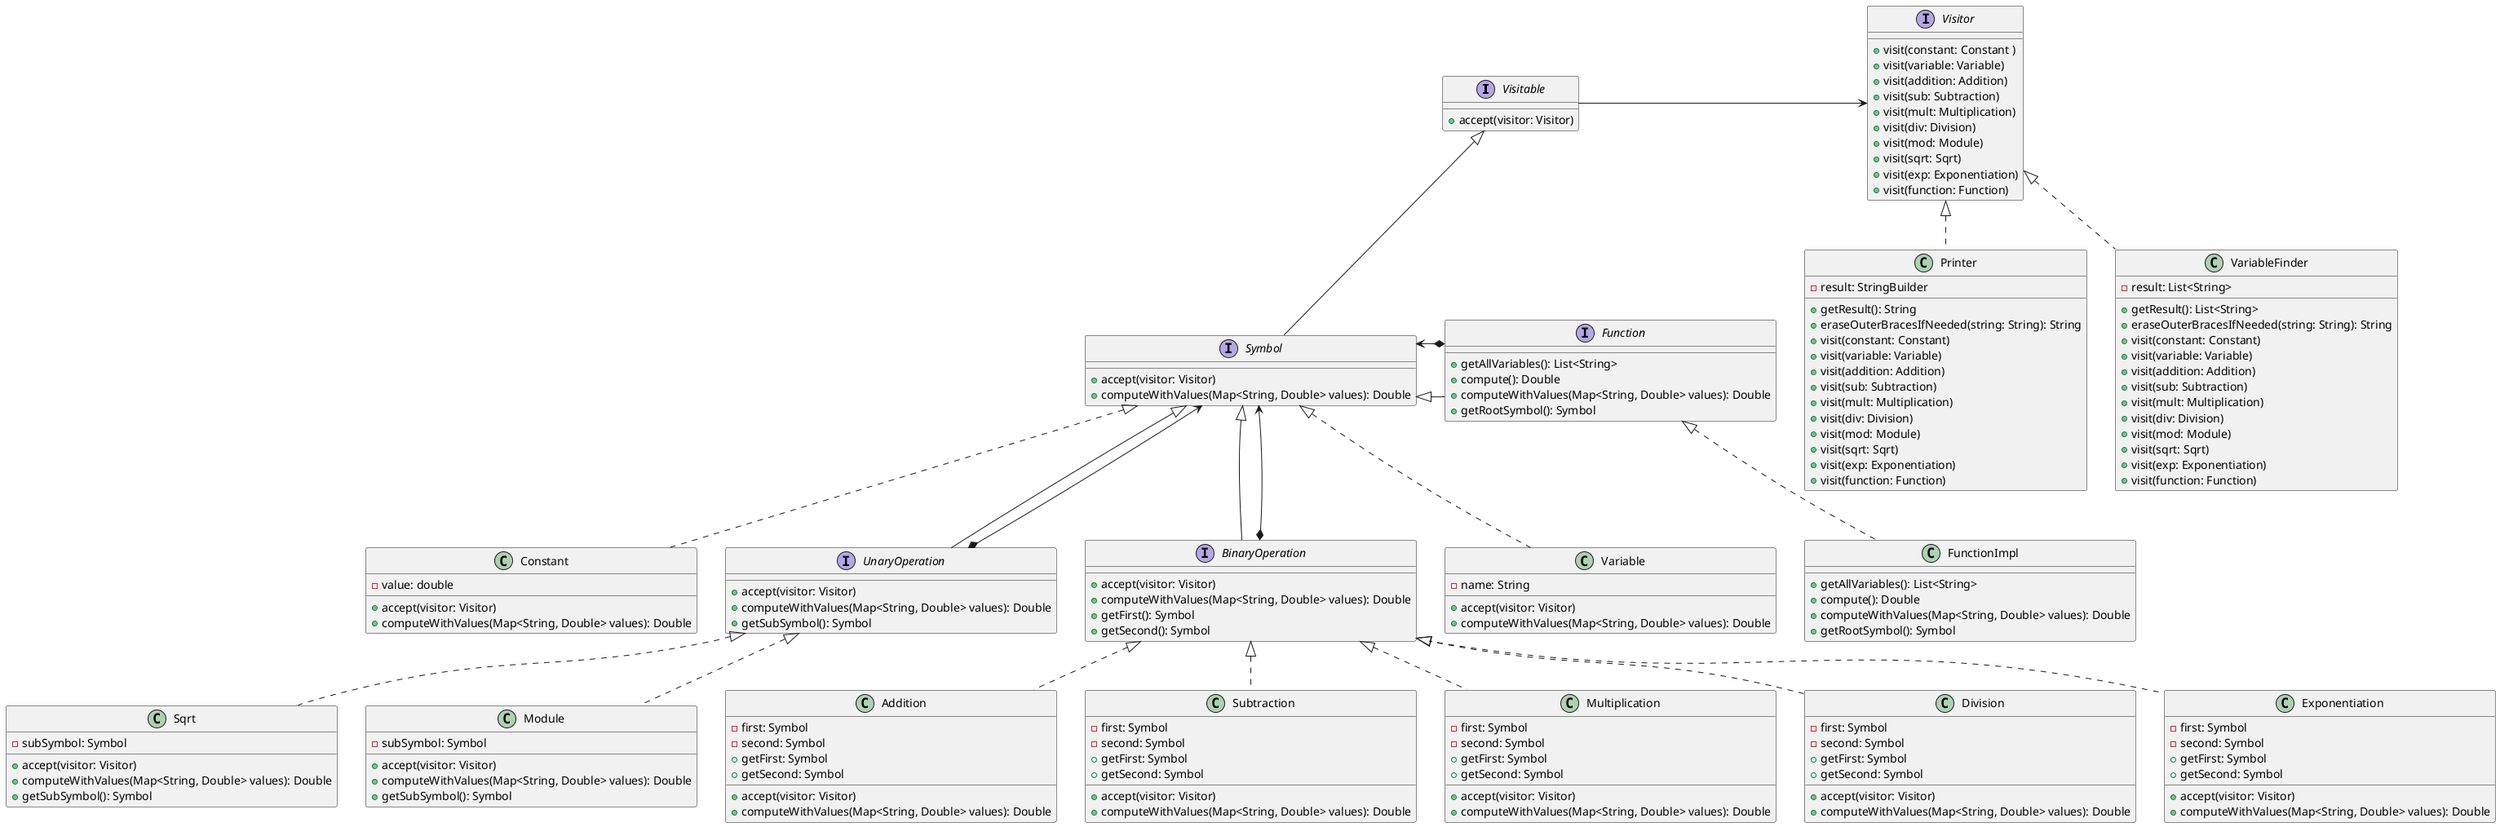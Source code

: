 @startuml
'https://plantuml.com/class-diagram

interface Visitable {
    + accept(visitor: Visitor)
}

interface Visitor {
    + visit(constant: Constant )
    + visit(variable: Variable)
    + visit(addition: Addition)
    + visit(sub: Subtraction)
    + visit(mult: Multiplication)
    + visit(div: Division)
    + visit(mod: Module)
    + visit(sqrt: Sqrt)
    + visit(exp: Exponentiation)
    + visit(function: Function)
}

interface Symbol extends Visitable {
    + accept(visitor: Visitor)
    + computeWithValues(Map<String, Double> values): Double
}

class Constant implements Symbol {
    - value: double
    + accept(visitor: Visitor)
    + computeWithValues(Map<String, Double> values): Double
}

interface UnaryOperation extends Symbol {
    + accept(visitor: Visitor)
    + computeWithValues(Map<String, Double> values): Double
    + getSubSymbol(): Symbol
}

class Sqrt implements UnaryOperation {
    - subSymbol: Symbol
    + accept(visitor: Visitor)
    + computeWithValues(Map<String, Double> values): Double
    + getSubSymbol(): Symbol
}

class Module implements UnaryOperation {
    - subSymbol: Symbol
    + accept(visitor: Visitor)
    + computeWithValues(Map<String, Double> values): Double
    + getSubSymbol(): Symbol
}

interface BinaryOperation extends Symbol {
    + accept(visitor: Visitor)
    + computeWithValues(Map<String, Double> values): Double
    + getFirst(): Symbol
    + getSecond(): Symbol
}

class Addition implements BinaryOperation {
    - first: Symbol
    - second: Symbol
    + getFirst: Symbol
    + getSecond: Symbol
    + accept(visitor: Visitor)
    + computeWithValues(Map<String, Double> values): Double
}

class Subtraction implements BinaryOperation {
    - first: Symbol
    - second: Symbol
    + getFirst: Symbol
    + getSecond: Symbol
    + accept(visitor: Visitor)
    + computeWithValues(Map<String, Double> values): Double
}

class Multiplication implements BinaryOperation {
    - first: Symbol
    - second: Symbol
    + getFirst: Symbol
    + getSecond: Symbol
    + accept(visitor: Visitor)
    + computeWithValues(Map<String, Double> values): Double
}

class Division implements BinaryOperation {
    - first: Symbol
    - second: Symbol
    + getFirst: Symbol
    + getSecond: Symbol
    + accept(visitor: Visitor)
    + computeWithValues(Map<String, Double> values): Double
}

class Exponentiation implements BinaryOperation {
    - first: Symbol
    - second: Symbol
    + getFirst: Symbol
    + getSecond: Symbol
    + accept(visitor: Visitor)
    + computeWithValues(Map<String, Double> values): Double
}

class Variable implements Symbol {
    - name: String
    + accept(visitor: Visitor)
    + computeWithValues(Map<String, Double> values): Double
}

interface Function extends Symbol {
    + getAllVariables(): List<String>
    + compute(): Double
    + computeWithValues(Map<String, Double> values): Double
    + getRootSymbol(): Symbol
}

class FunctionImpl implements Function {
    + getAllVariables(): List<String>
    + compute(): Double
    + computeWithValues(Map<String, Double> values): Double
    + getRootSymbol(): Symbol
}

class Printer implements Visitor {
    - result: StringBuilder
    + getResult(): String
    + eraseOuterBracesIfNeeded(string: String): String
    + visit(constant: Constant)
    + visit(variable: Variable)
    + visit(addition: Addition)
    + visit(sub: Subtraction)
    + visit(mult: Multiplication)
    + visit(div: Division)
    + visit(mod: Module)
    + visit(sqrt: Sqrt)
    + visit(exp: Exponentiation)
    + visit(function: Function)
}

class VariableFinder implements Visitor {
    - result: List<String>
    + getResult(): List<String>
    + eraseOuterBracesIfNeeded(string: String): String
    + visit(constant: Constant)
    + visit(variable: Variable)
    + visit(addition: Addition)
    + visit(sub: Subtraction)
    + visit(mult: Multiplication)
    + visit(div: Division)
    + visit(mod: Module)
    + visit(sqrt: Sqrt)
    + visit(exp: Exponentiation)
    + visit(function: Function)
}

Function *-> Symbol
UnaryOperation *--> Symbol
BinaryOperation *--> Symbol
Visitable -> Visitor

@enduml